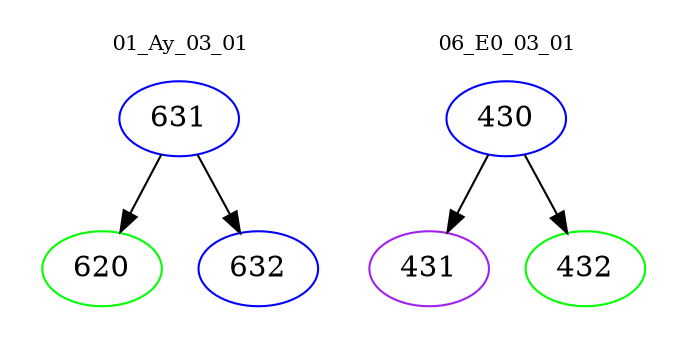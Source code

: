 digraph{
subgraph cluster_0 {
color = white
label = "01_Ay_03_01";
fontsize=10;
T0_631 [label="631", color="blue"]
T0_631 -> T0_620 [color="black"]
T0_620 [label="620", color="green"]
T0_631 -> T0_632 [color="black"]
T0_632 [label="632", color="blue"]
}
subgraph cluster_1 {
color = white
label = "06_E0_03_01";
fontsize=10;
T1_430 [label="430", color="blue"]
T1_430 -> T1_431 [color="black"]
T1_431 [label="431", color="purple"]
T1_430 -> T1_432 [color="black"]
T1_432 [label="432", color="green"]
}
}
